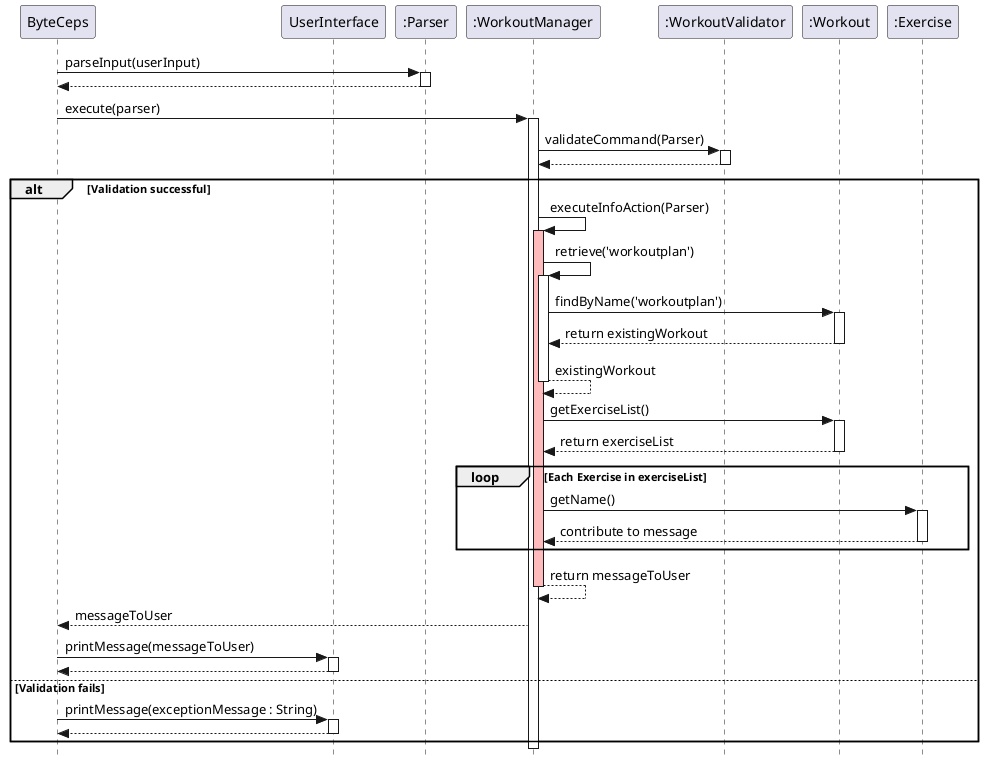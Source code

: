 @startuml SequenceDiagram

skinparam classAttributeIconSize 0
skinparam style strictuml

participant ByteCeps as User
participant UserInterface
participant ":Parser" as Parser
participant ":WorkoutManager" as WorkoutManager
participant ":WorkoutValidator" as Validator
participant ":Workout" as Workout
participant ":Exercise" as Exercise

User -> Parser : parseInput(userInput)
activate Parser
User <-- Parser
deactivate Parser

User -> WorkoutManager : execute(parser)
activate WorkoutManager

WorkoutManager -> Validator : validateCommand(Parser)
activate Validator
Validator --> WorkoutManager :
deactivate Validator

alt Validation successful

    WorkoutManager -> WorkoutManager : executeInfoAction(Parser)
    activate WorkoutManager #FFBBBB

    WorkoutManager -> WorkoutManager : retrieve('workoutplan')
    activate WorkoutManager
    WorkoutManager -> Workout : findByName('workoutplan')
    activate Workout
    Workout --> WorkoutManager : return existingWorkout
    deactivate Workout
    WorkoutManager --> WorkoutManager : existingWorkout
    deactivate WorkoutManager #FFBBBB

    WorkoutManager -> Workout : getExerciseList()
    activate Workout
    Workout --> WorkoutManager : return exerciseList
    deactivate Workout

    loop Each Exercise in exerciseList
        WorkoutManager -> Exercise : getName()
        activate Exercise
        Exercise --> WorkoutManager : contribute to message
        deactivate Exercise
    end

    WorkoutManager --> WorkoutManager : return messageToUser
    deactivate WorkoutManager
    WorkoutManager --> User : messageToUser

    User -> UserInterface: printMessage(messageToUser)
    activate UserInterface
    UserInterface --> User
    deactivate UserInterface

else Validation fails
    User -> UserInterface: printMessage(exceptionMessage : String)
    activate UserInterface
    UserInterface --> User:
    deactivate UserInterface
end

deactivate WorkoutManager
deactivate Parser

@enduml